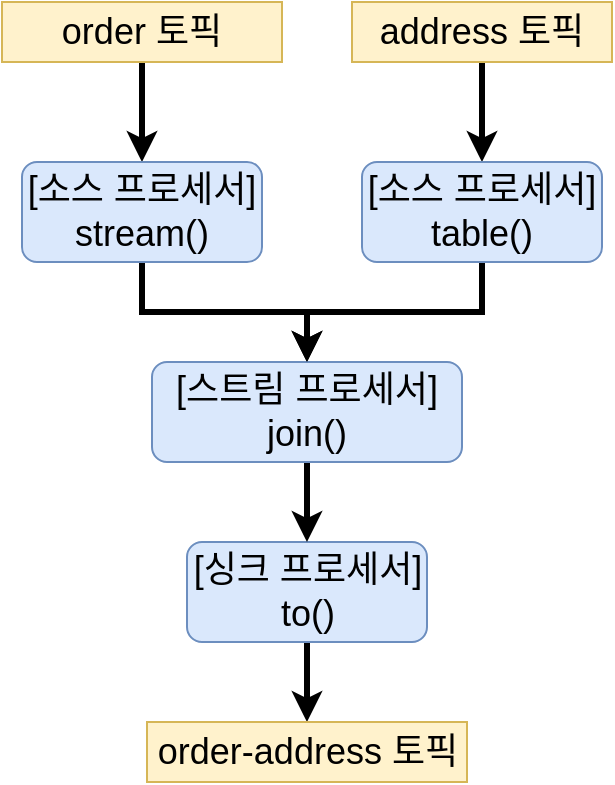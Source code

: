 <mxfile version="20.7.4" type="github">
  <diagram id="yBroxvktmbOIuQ4lVF_v" name="페이지-1">
    <mxGraphModel dx="538" dy="1011" grid="1" gridSize="10" guides="1" tooltips="1" connect="1" arrows="1" fold="1" page="1" pageScale="1" pageWidth="827" pageHeight="1169" math="0" shadow="0">
      <root>
        <mxCell id="0" />
        <mxCell id="1" parent="0" />
        <mxCell id="njsngqaN4NBIr93hJb6f-5" style="edgeStyle=orthogonalEdgeStyle;rounded=0;orthogonalLoop=1;jettySize=auto;html=1;exitX=0.5;exitY=1;exitDx=0;exitDy=0;entryX=0.5;entryY=0;entryDx=0;entryDy=0;fontSize=18;strokeWidth=3;" parent="1" source="njsngqaN4NBIr93hJb6f-1" target="njsngqaN4NBIr93hJb6f-2" edge="1">
          <mxGeometry relative="1" as="geometry" />
        </mxCell>
        <mxCell id="njsngqaN4NBIr93hJb6f-1" value="&lt;font style=&quot;font-size: 18px;&quot;&gt;order 토픽&lt;/font&gt;" style="rounded=0;whiteSpace=wrap;html=1;fillColor=#fff2cc;strokeColor=#d6b656;" parent="1" vertex="1">
          <mxGeometry x="195" y="200" width="140" height="30" as="geometry" />
        </mxCell>
        <mxCell id="njsngqaN4NBIr93hJb6f-6" style="edgeStyle=orthogonalEdgeStyle;rounded=0;orthogonalLoop=1;jettySize=auto;html=1;exitX=0.5;exitY=1;exitDx=0;exitDy=0;strokeWidth=3;fontSize=18;entryX=0.5;entryY=0;entryDx=0;entryDy=0;" parent="1" source="njsngqaN4NBIr93hJb6f-2" target="n7t8_uaDeEoZKUTKyP9Q-1" edge="1">
          <mxGeometry relative="1" as="geometry" />
        </mxCell>
        <mxCell id="njsngqaN4NBIr93hJb6f-2" value="[소스 프로세서]&lt;br&gt;stream()" style="rounded=1;whiteSpace=wrap;html=1;fontSize=18;fillColor=#dae8fc;strokeColor=#6c8ebf;" parent="1" vertex="1">
          <mxGeometry x="205" y="280" width="120" height="50" as="geometry" />
        </mxCell>
        <mxCell id="njsngqaN4NBIr93hJb6f-7" style="edgeStyle=orthogonalEdgeStyle;rounded=0;orthogonalLoop=1;jettySize=auto;html=1;exitX=0.5;exitY=1;exitDx=0;exitDy=0;entryX=0.5;entryY=0;entryDx=0;entryDy=0;strokeWidth=3;fontSize=18;" parent="1" source="njsngqaN4NBIr93hJb6f-3" target="njsngqaN4NBIr93hJb6f-4" edge="1">
          <mxGeometry relative="1" as="geometry" />
        </mxCell>
        <mxCell id="njsngqaN4NBIr93hJb6f-3" value="[싱크 프로세서]&lt;br&gt;to()" style="rounded=1;whiteSpace=wrap;html=1;fontSize=18;fillColor=#dae8fc;strokeColor=#6c8ebf;" parent="1" vertex="1">
          <mxGeometry x="287.5" y="470" width="120" height="50" as="geometry" />
        </mxCell>
        <mxCell id="njsngqaN4NBIr93hJb6f-4" value="&lt;font style=&quot;font-size: 18px;&quot;&gt;order-address 토픽&lt;/font&gt;" style="rounded=0;whiteSpace=wrap;html=1;fillColor=#fff2cc;strokeColor=#d6b656;" parent="1" vertex="1">
          <mxGeometry x="267.5" y="560" width="160" height="30" as="geometry" />
        </mxCell>
        <mxCell id="n7t8_uaDeEoZKUTKyP9Q-2" style="edgeStyle=orthogonalEdgeStyle;rounded=0;orthogonalLoop=1;jettySize=auto;html=1;exitX=0.5;exitY=1;exitDx=0;exitDy=0;entryX=0.5;entryY=0;entryDx=0;entryDy=0;strokeWidth=3;" parent="1" source="n7t8_uaDeEoZKUTKyP9Q-1" target="njsngqaN4NBIr93hJb6f-3" edge="1">
          <mxGeometry relative="1" as="geometry" />
        </mxCell>
        <mxCell id="n7t8_uaDeEoZKUTKyP9Q-1" value="[스트림 프로세서]&lt;br&gt;join()" style="rounded=1;whiteSpace=wrap;html=1;fontSize=18;fillColor=#dae8fc;strokeColor=#6c8ebf;" parent="1" vertex="1">
          <mxGeometry x="270" y="380" width="155" height="50" as="geometry" />
        </mxCell>
        <mxCell id="kBO8JYwr2JAYxz3RJ3LD-3" style="edgeStyle=orthogonalEdgeStyle;rounded=0;orthogonalLoop=1;jettySize=auto;html=1;exitX=0.5;exitY=1;exitDx=0;exitDy=0;entryX=0.5;entryY=0;entryDx=0;entryDy=0;strokeWidth=3;" edge="1" parent="1" source="kBO8JYwr2JAYxz3RJ3LD-1" target="kBO8JYwr2JAYxz3RJ3LD-2">
          <mxGeometry relative="1" as="geometry" />
        </mxCell>
        <mxCell id="kBO8JYwr2JAYxz3RJ3LD-1" value="&lt;font style=&quot;font-size: 18px;&quot;&gt;address 토픽&lt;/font&gt;" style="rounded=0;whiteSpace=wrap;html=1;fillColor=#fff2cc;strokeColor=#d6b656;" vertex="1" parent="1">
          <mxGeometry x="370" y="200" width="130" height="30" as="geometry" />
        </mxCell>
        <mxCell id="kBO8JYwr2JAYxz3RJ3LD-4" style="edgeStyle=orthogonalEdgeStyle;rounded=0;orthogonalLoop=1;jettySize=auto;html=1;exitX=0.5;exitY=1;exitDx=0;exitDy=0;entryX=0.5;entryY=0;entryDx=0;entryDy=0;strokeWidth=3;" edge="1" parent="1" source="kBO8JYwr2JAYxz3RJ3LD-2" target="n7t8_uaDeEoZKUTKyP9Q-1">
          <mxGeometry relative="1" as="geometry" />
        </mxCell>
        <mxCell id="kBO8JYwr2JAYxz3RJ3LD-2" value="[소스 프로세서]&lt;br&gt;table()" style="rounded=1;whiteSpace=wrap;html=1;fontSize=18;fillColor=#dae8fc;strokeColor=#6c8ebf;" vertex="1" parent="1">
          <mxGeometry x="375" y="280" width="120" height="50" as="geometry" />
        </mxCell>
      </root>
    </mxGraphModel>
  </diagram>
</mxfile>
